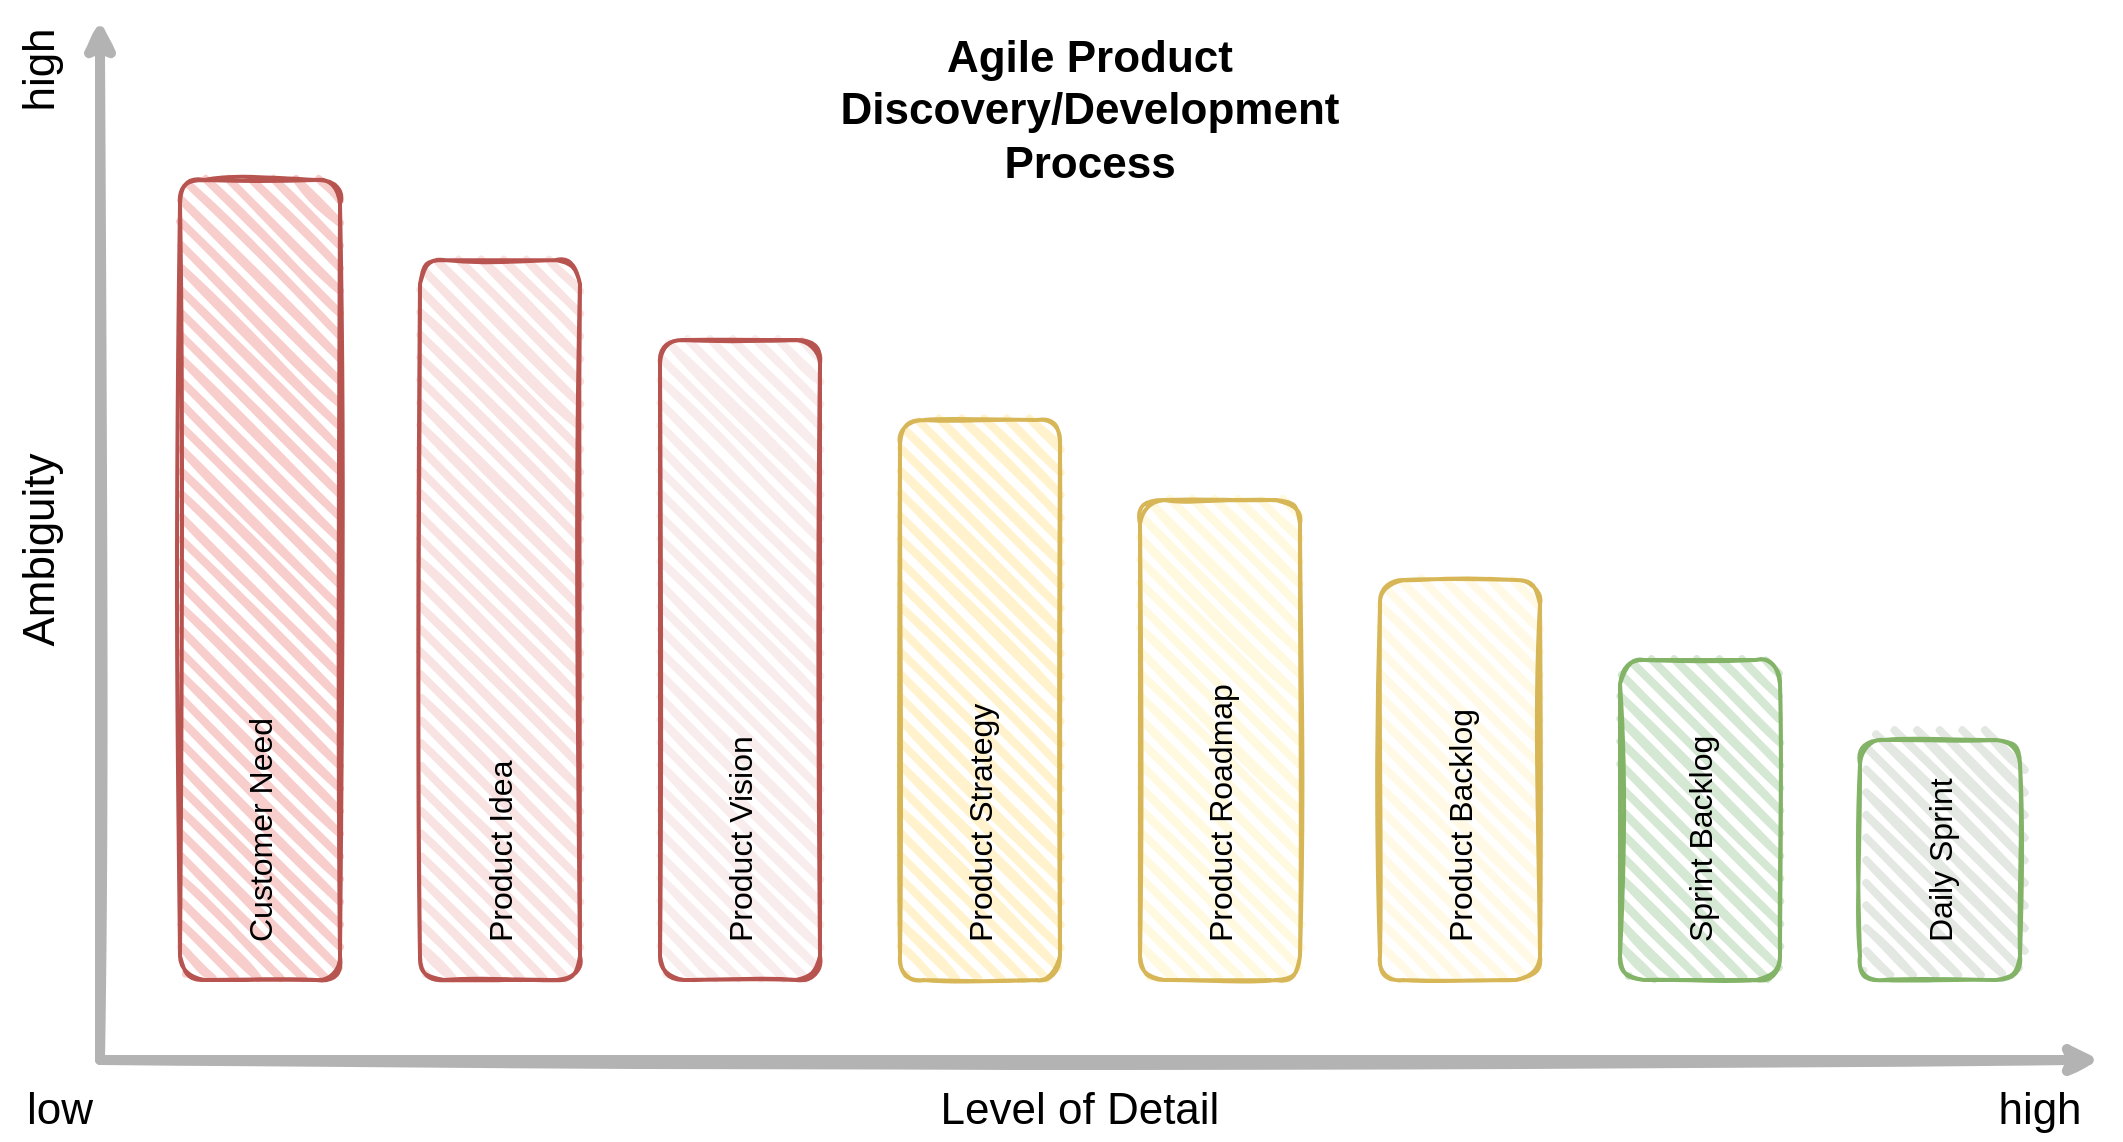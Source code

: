 <mxfile>
    <diagram id="raRVYdGKjpoMXPDAM_5M" name="Page-1">
        <mxGraphModel dx="1033" dy="737" grid="0" gridSize="10" guides="1" tooltips="1" connect="1" arrows="1" fold="1" page="0" pageScale="1" pageWidth="850" pageHeight="1100" math="0" shadow="0">
            <root>
                <mxCell id="0"/>
                <mxCell id="1" parent="0"/>
                <mxCell id="2" value="Customer Need" style="rounded=1;whiteSpace=wrap;html=1;strokeWidth=2;fillWeight=4;hachureGap=8;hachureAngle=45;fillColor=#f8cecc;sketch=1;horizontal=0;fontSize=16;strokeColor=#b85450;align=left;spacingLeft=17;" parent="1" vertex="1">
                    <mxGeometry x="120" y="160" width="80" height="400" as="geometry"/>
                </mxCell>
                <mxCell id="3" value="Product Idea" style="rounded=1;whiteSpace=wrap;html=1;strokeWidth=2;fillWeight=4;hachureGap=8;hachureAngle=45;fillColor=#F8E2E2;sketch=1;horizontal=0;fontSize=16;strokeColor=#b85450;align=left;spacingLeft=17;" parent="1" vertex="1">
                    <mxGeometry x="240" y="200" width="80" height="360" as="geometry"/>
                </mxCell>
                <mxCell id="4" value="Product Vision" style="rounded=1;whiteSpace=wrap;html=1;strokeWidth=2;fillWeight=4;hachureGap=8;hachureAngle=45;fillColor=#F8ECEC;sketch=1;horizontal=0;fontSize=16;strokeColor=#b85450;align=left;spacingLeft=17;" parent="1" vertex="1">
                    <mxGeometry x="360" y="240" width="80" height="320" as="geometry"/>
                </mxCell>
                <mxCell id="5" value="Product Strategy" style="rounded=1;whiteSpace=wrap;html=1;strokeWidth=2;fillWeight=4;hachureGap=8;hachureAngle=45;fillColor=#fff2cc;sketch=1;horizontal=0;fontSize=16;strokeColor=#d6b656;align=left;spacingLeft=17;" parent="1" vertex="1">
                    <mxGeometry x="480" y="280" width="80" height="280" as="geometry"/>
                </mxCell>
                <mxCell id="6" value="Product Roadmap" style="rounded=1;whiteSpace=wrap;html=1;strokeWidth=2;fillWeight=4;hachureGap=8;hachureAngle=45;fillColor=#FFF9E0;sketch=1;horizontal=0;fontSize=16;strokeColor=#d6b656;align=left;spacingLeft=17;" parent="1" vertex="1">
                    <mxGeometry x="600" y="320" width="80" height="240" as="geometry"/>
                </mxCell>
                <mxCell id="7" value="Product Backlog" style="rounded=1;whiteSpace=wrap;html=1;strokeWidth=2;fillWeight=4;hachureGap=8;hachureAngle=45;fillColor=#FFF9E6;sketch=1;horizontal=0;fontSize=16;strokeColor=#d6b656;align=left;spacingLeft=17;" parent="1" vertex="1">
                    <mxGeometry x="720" y="360" width="80" height="200" as="geometry"/>
                </mxCell>
                <mxCell id="8" value="Sprint Backlog" style="rounded=1;whiteSpace=wrap;html=1;strokeWidth=2;fillWeight=4;hachureGap=8;hachureAngle=45;fillColor=#d5e8d4;sketch=1;horizontal=0;fontSize=16;strokeColor=#82b366;align=left;spacingLeft=17;" parent="1" vertex="1">
                    <mxGeometry x="840" y="400" width="80" height="160" as="geometry"/>
                </mxCell>
                <mxCell id="9" value="Daily Sprint" style="rounded=1;whiteSpace=wrap;html=1;strokeWidth=2;fillWeight=4;hachureGap=8;hachureAngle=45;fillColor=#E4E8E3;sketch=1;horizontal=0;fontSize=16;strokeColor=#82b366;align=left;spacingLeft=17;" parent="1" vertex="1">
                    <mxGeometry x="960" y="440" width="80" height="120" as="geometry"/>
                </mxCell>
                <mxCell id="10" value="Agile Product Discovery/Development Process" style="text;html=1;strokeColor=none;fillColor=none;align=center;verticalAlign=middle;whiteSpace=wrap;rounded=0;fontSize=22;fontStyle=1;sketch=0;" parent="1" vertex="1">
                    <mxGeometry x="410" y="110" width="330" height="30" as="geometry"/>
                </mxCell>
                <mxCell id="11" value="" style="endArrow=classic;html=1;fontSize=22;strokeWidth=5;strokeColor=#B3B3B3;sketch=1;" parent="1" edge="1">
                    <mxGeometry width="50" height="50" relative="1" as="geometry">
                        <mxPoint x="80" y="600" as="sourcePoint"/>
                        <mxPoint x="80" y="80" as="targetPoint"/>
                    </mxGeometry>
                </mxCell>
                <mxCell id="12" value="" style="endArrow=classic;html=1;fontSize=22;strokeWidth=5;strokeColor=#B3B3B3;sketch=1;" parent="1" edge="1">
                    <mxGeometry width="50" height="50" relative="1" as="geometry">
                        <mxPoint x="80" y="600" as="sourcePoint"/>
                        <mxPoint x="1080" y="600" as="targetPoint"/>
                    </mxGeometry>
                </mxCell>
                <mxCell id="13" value="low" style="text;html=1;strokeColor=none;fillColor=none;align=center;verticalAlign=middle;whiteSpace=wrap;rounded=0;sketch=0;fontSize=22;" parent="1" vertex="1">
                    <mxGeometry x="30" y="610" width="60" height="30" as="geometry"/>
                </mxCell>
                <mxCell id="14" value="high" style="text;html=1;strokeColor=none;fillColor=none;align=center;verticalAlign=middle;whiteSpace=wrap;rounded=0;sketch=0;fontSize=22;" parent="1" vertex="1">
                    <mxGeometry x="1020" y="610" width="60" height="30" as="geometry"/>
                </mxCell>
                <mxCell id="15" value="Level of Detail" style="text;html=1;strokeColor=none;fillColor=none;align=center;verticalAlign=middle;whiteSpace=wrap;rounded=0;sketch=0;fontSize=22;" parent="1" vertex="1">
                    <mxGeometry x="480" y="610" width="180" height="30" as="geometry"/>
                </mxCell>
                <mxCell id="16" value="Ambiguity" style="text;html=1;strokeColor=none;fillColor=none;align=center;verticalAlign=middle;whiteSpace=wrap;rounded=0;sketch=0;fontSize=22;rotation=-90;" parent="1" vertex="1">
                    <mxGeometry x="-40" y="330" width="180" height="30" as="geometry"/>
                </mxCell>
                <mxCell id="17" value="high" style="text;html=1;strokeColor=none;fillColor=none;align=center;verticalAlign=middle;whiteSpace=wrap;rounded=0;sketch=0;fontSize=22;rotation=-90;" parent="1" vertex="1">
                    <mxGeometry x="20" y="90" width="60" height="30" as="geometry"/>
                </mxCell>
            </root>
        </mxGraphModel>
    </diagram>
</mxfile>